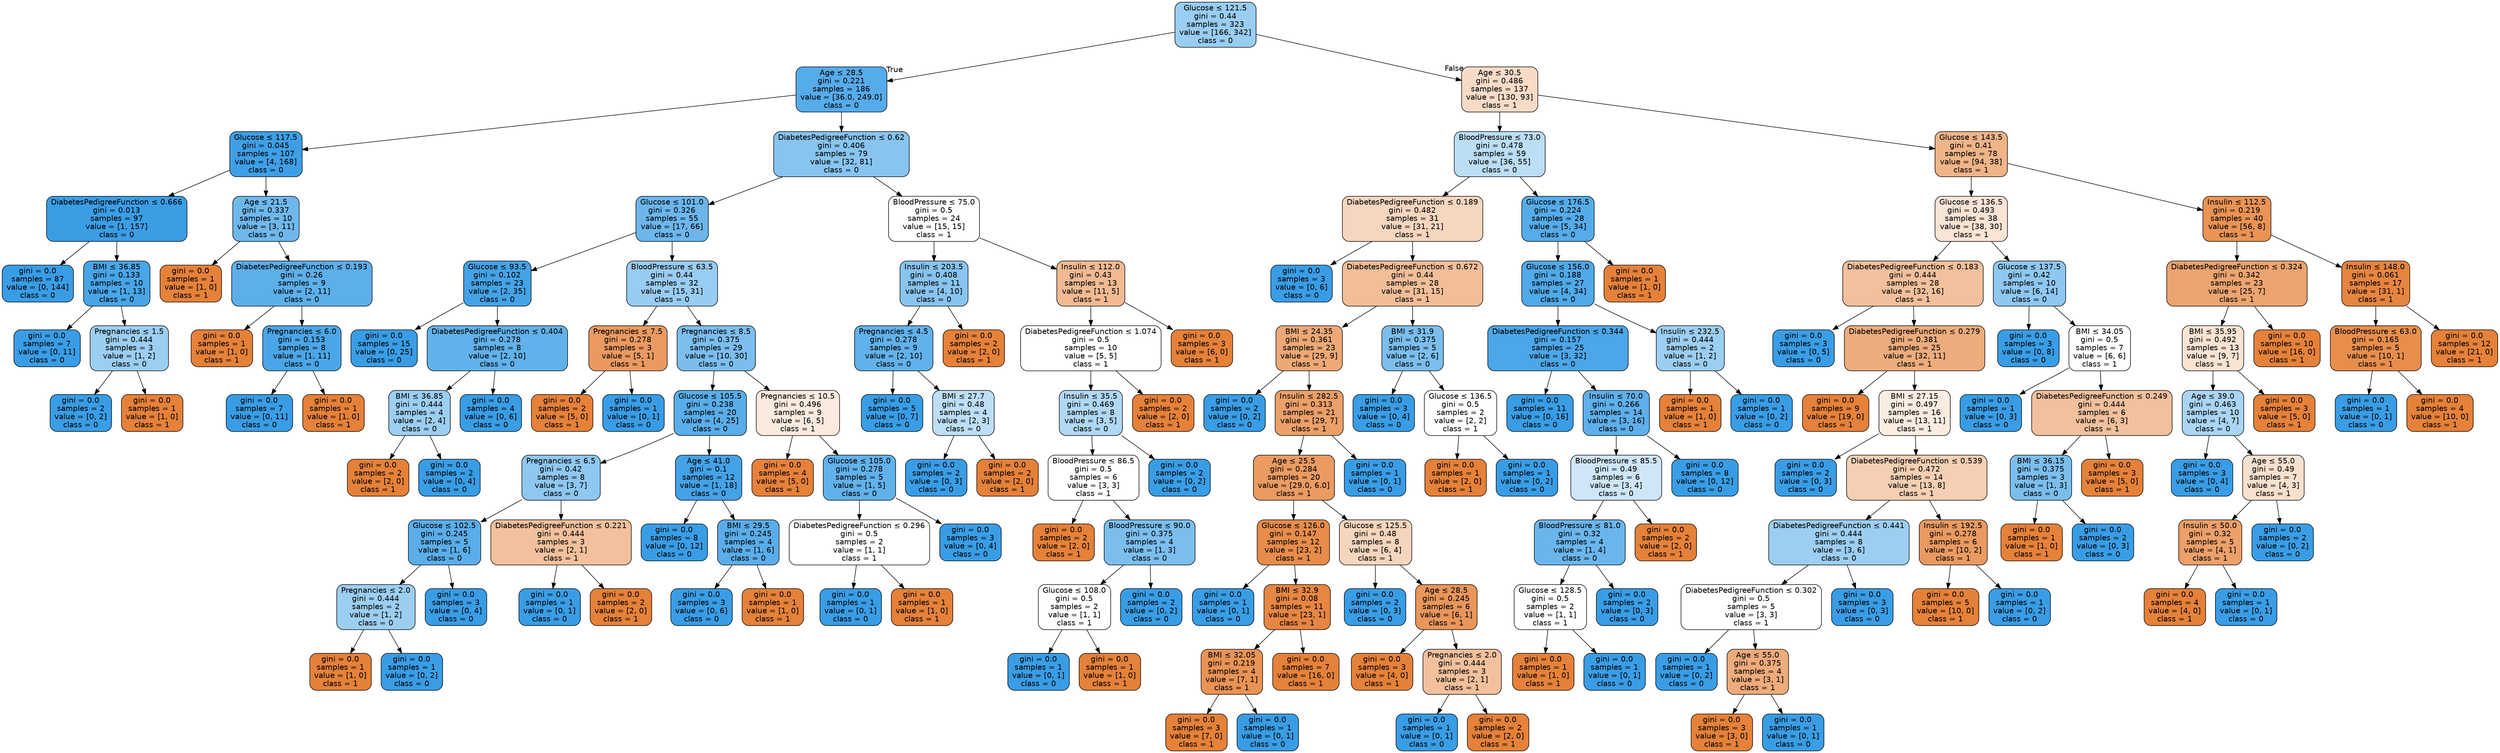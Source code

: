 digraph Tree {
node [shape=box, style="filled, rounded", color="black", fontname="helvetica"] ;
edge [fontname="helvetica"] ;
0 [label=<Glucose &le; 121.5<br/>gini = 0.44<br/>samples = 323<br/>value = [166, 342]<br/>class = 0>, fillcolor="#99cdf2"] ;
1 [label=<Age &le; 28.5<br/>gini = 0.221<br/>samples = 186<br/>value = [36.0, 249.0]<br/>class = 0>, fillcolor="#56abe9"] ;
0 -> 1 [labeldistance=2.5, labelangle=45, headlabel="True"] ;
2 [label=<Glucose &le; 117.5<br/>gini = 0.045<br/>samples = 107<br/>value = [4, 168]<br/>class = 0>, fillcolor="#3e9fe6"] ;
1 -> 2 ;
3 [label=<DiabetesPedigreeFunction &le; 0.666<br/>gini = 0.013<br/>samples = 97<br/>value = [1, 157]<br/>class = 0>, fillcolor="#3a9ee5"] ;
2 -> 3 ;
4 [label=<gini = 0.0<br/>samples = 87<br/>value = [0, 144]<br/>class = 0>, fillcolor="#399de5"] ;
3 -> 4 ;
5 [label=<BMI &le; 36.85<br/>gini = 0.133<br/>samples = 10<br/>value = [1, 13]<br/>class = 0>, fillcolor="#48a5e7"] ;
3 -> 5 ;
6 [label=<gini = 0.0<br/>samples = 7<br/>value = [0, 11]<br/>class = 0>, fillcolor="#399de5"] ;
5 -> 6 ;
7 [label=<Pregnancies &le; 1.5<br/>gini = 0.444<br/>samples = 3<br/>value = [1, 2]<br/>class = 0>, fillcolor="#9ccef2"] ;
5 -> 7 ;
8 [label=<gini = 0.0<br/>samples = 2<br/>value = [0, 2]<br/>class = 0>, fillcolor="#399de5"] ;
7 -> 8 ;
9 [label=<gini = 0.0<br/>samples = 1<br/>value = [1, 0]<br/>class = 1>, fillcolor="#e58139"] ;
7 -> 9 ;
10 [label=<Age &le; 21.5<br/>gini = 0.337<br/>samples = 10<br/>value = [3, 11]<br/>class = 0>, fillcolor="#6fb8ec"] ;
2 -> 10 ;
11 [label=<gini = 0.0<br/>samples = 1<br/>value = [1, 0]<br/>class = 1>, fillcolor="#e58139"] ;
10 -> 11 ;
12 [label=<DiabetesPedigreeFunction &le; 0.193<br/>gini = 0.26<br/>samples = 9<br/>value = [2, 11]<br/>class = 0>, fillcolor="#5dafea"] ;
10 -> 12 ;
13 [label=<gini = 0.0<br/>samples = 1<br/>value = [1, 0]<br/>class = 1>, fillcolor="#e58139"] ;
12 -> 13 ;
14 [label=<Pregnancies &le; 6.0<br/>gini = 0.153<br/>samples = 8<br/>value = [1, 11]<br/>class = 0>, fillcolor="#4ba6e7"] ;
12 -> 14 ;
15 [label=<gini = 0.0<br/>samples = 7<br/>value = [0, 11]<br/>class = 0>, fillcolor="#399de5"] ;
14 -> 15 ;
16 [label=<gini = 0.0<br/>samples = 1<br/>value = [1, 0]<br/>class = 1>, fillcolor="#e58139"] ;
14 -> 16 ;
17 [label=<DiabetesPedigreeFunction &le; 0.62<br/>gini = 0.406<br/>samples = 79<br/>value = [32, 81]<br/>class = 0>, fillcolor="#87c4ef"] ;
1 -> 17 ;
18 [label=<Glucose &le; 101.0<br/>gini = 0.326<br/>samples = 55<br/>value = [17, 66]<br/>class = 0>, fillcolor="#6cb6ec"] ;
17 -> 18 ;
19 [label=<Glucose &le; 93.5<br/>gini = 0.102<br/>samples = 23<br/>value = [2, 35]<br/>class = 0>, fillcolor="#44a3e6"] ;
18 -> 19 ;
20 [label=<gini = 0.0<br/>samples = 15<br/>value = [0, 25]<br/>class = 0>, fillcolor="#399de5"] ;
19 -> 20 ;
21 [label=<DiabetesPedigreeFunction &le; 0.404<br/>gini = 0.278<br/>samples = 8<br/>value = [2, 10]<br/>class = 0>, fillcolor="#61b1ea"] ;
19 -> 21 ;
22 [label=<BMI &le; 36.85<br/>gini = 0.444<br/>samples = 4<br/>value = [2, 4]<br/>class = 0>, fillcolor="#9ccef2"] ;
21 -> 22 ;
23 [label=<gini = 0.0<br/>samples = 2<br/>value = [2, 0]<br/>class = 1>, fillcolor="#e58139"] ;
22 -> 23 ;
24 [label=<gini = 0.0<br/>samples = 2<br/>value = [0, 4]<br/>class = 0>, fillcolor="#399de5"] ;
22 -> 24 ;
25 [label=<gini = 0.0<br/>samples = 4<br/>value = [0, 6]<br/>class = 0>, fillcolor="#399de5"] ;
21 -> 25 ;
26 [label=<BloodPressure &le; 63.5<br/>gini = 0.44<br/>samples = 32<br/>value = [15, 31]<br/>class = 0>, fillcolor="#99ccf2"] ;
18 -> 26 ;
27 [label=<Pregnancies &le; 7.5<br/>gini = 0.278<br/>samples = 3<br/>value = [5, 1]<br/>class = 1>, fillcolor="#ea9a61"] ;
26 -> 27 ;
28 [label=<gini = 0.0<br/>samples = 2<br/>value = [5, 0]<br/>class = 1>, fillcolor="#e58139"] ;
27 -> 28 ;
29 [label=<gini = 0.0<br/>samples = 1<br/>value = [0, 1]<br/>class = 0>, fillcolor="#399de5"] ;
27 -> 29 ;
30 [label=<Pregnancies &le; 8.5<br/>gini = 0.375<br/>samples = 29<br/>value = [10, 30]<br/>class = 0>, fillcolor="#7bbeee"] ;
26 -> 30 ;
31 [label=<Glucose &le; 105.5<br/>gini = 0.238<br/>samples = 20<br/>value = [4, 25]<br/>class = 0>, fillcolor="#59ade9"] ;
30 -> 31 ;
32 [label=<Pregnancies &le; 6.5<br/>gini = 0.42<br/>samples = 8<br/>value = [3, 7]<br/>class = 0>, fillcolor="#8ec7f0"] ;
31 -> 32 ;
33 [label=<Glucose &le; 102.5<br/>gini = 0.245<br/>samples = 5<br/>value = [1, 6]<br/>class = 0>, fillcolor="#5aade9"] ;
32 -> 33 ;
34 [label=<Pregnancies &le; 2.0<br/>gini = 0.444<br/>samples = 2<br/>value = [1, 2]<br/>class = 0>, fillcolor="#9ccef2"] ;
33 -> 34 ;
35 [label=<gini = 0.0<br/>samples = 1<br/>value = [1, 0]<br/>class = 1>, fillcolor="#e58139"] ;
34 -> 35 ;
36 [label=<gini = 0.0<br/>samples = 1<br/>value = [0, 2]<br/>class = 0>, fillcolor="#399de5"] ;
34 -> 36 ;
37 [label=<gini = 0.0<br/>samples = 3<br/>value = [0, 4]<br/>class = 0>, fillcolor="#399de5"] ;
33 -> 37 ;
38 [label=<DiabetesPedigreeFunction &le; 0.221<br/>gini = 0.444<br/>samples = 3<br/>value = [2, 1]<br/>class = 1>, fillcolor="#f2c09c"] ;
32 -> 38 ;
39 [label=<gini = 0.0<br/>samples = 1<br/>value = [0, 1]<br/>class = 0>, fillcolor="#399de5"] ;
38 -> 39 ;
40 [label=<gini = 0.0<br/>samples = 2<br/>value = [2, 0]<br/>class = 1>, fillcolor="#e58139"] ;
38 -> 40 ;
41 [label=<Age &le; 41.0<br/>gini = 0.1<br/>samples = 12<br/>value = [1, 18]<br/>class = 0>, fillcolor="#44a2e6"] ;
31 -> 41 ;
42 [label=<gini = 0.0<br/>samples = 8<br/>value = [0, 12]<br/>class = 0>, fillcolor="#399de5"] ;
41 -> 42 ;
43 [label=<BMI &le; 29.5<br/>gini = 0.245<br/>samples = 4<br/>value = [1, 6]<br/>class = 0>, fillcolor="#5aade9"] ;
41 -> 43 ;
44 [label=<gini = 0.0<br/>samples = 3<br/>value = [0, 6]<br/>class = 0>, fillcolor="#399de5"] ;
43 -> 44 ;
45 [label=<gini = 0.0<br/>samples = 1<br/>value = [1, 0]<br/>class = 1>, fillcolor="#e58139"] ;
43 -> 45 ;
46 [label=<Pregnancies &le; 10.5<br/>gini = 0.496<br/>samples = 9<br/>value = [6, 5]<br/>class = 1>, fillcolor="#fbeade"] ;
30 -> 46 ;
47 [label=<gini = 0.0<br/>samples = 4<br/>value = [5, 0]<br/>class = 1>, fillcolor="#e58139"] ;
46 -> 47 ;
48 [label=<Glucose &le; 105.0<br/>gini = 0.278<br/>samples = 5<br/>value = [1, 5]<br/>class = 0>, fillcolor="#61b1ea"] ;
46 -> 48 ;
49 [label=<DiabetesPedigreeFunction &le; 0.296<br/>gini = 0.5<br/>samples = 2<br/>value = [1, 1]<br/>class = 1>, fillcolor="#ffffff"] ;
48 -> 49 ;
50 [label=<gini = 0.0<br/>samples = 1<br/>value = [0, 1]<br/>class = 0>, fillcolor="#399de5"] ;
49 -> 50 ;
51 [label=<gini = 0.0<br/>samples = 1<br/>value = [1, 0]<br/>class = 1>, fillcolor="#e58139"] ;
49 -> 51 ;
52 [label=<gini = 0.0<br/>samples = 3<br/>value = [0, 4]<br/>class = 0>, fillcolor="#399de5"] ;
48 -> 52 ;
53 [label=<BloodPressure &le; 75.0<br/>gini = 0.5<br/>samples = 24<br/>value = [15, 15]<br/>class = 1>, fillcolor="#ffffff"] ;
17 -> 53 ;
54 [label=<Insulin &le; 203.5<br/>gini = 0.408<br/>samples = 11<br/>value = [4, 10]<br/>class = 0>, fillcolor="#88c4ef"] ;
53 -> 54 ;
55 [label=<Pregnancies &le; 4.5<br/>gini = 0.278<br/>samples = 9<br/>value = [2, 10]<br/>class = 0>, fillcolor="#61b1ea"] ;
54 -> 55 ;
56 [label=<gini = 0.0<br/>samples = 5<br/>value = [0, 7]<br/>class = 0>, fillcolor="#399de5"] ;
55 -> 56 ;
57 [label=<BMI &le; 27.7<br/>gini = 0.48<br/>samples = 4<br/>value = [2, 3]<br/>class = 0>, fillcolor="#bddef6"] ;
55 -> 57 ;
58 [label=<gini = 0.0<br/>samples = 2<br/>value = [0, 3]<br/>class = 0>, fillcolor="#399de5"] ;
57 -> 58 ;
59 [label=<gini = 0.0<br/>samples = 2<br/>value = [2, 0]<br/>class = 1>, fillcolor="#e58139"] ;
57 -> 59 ;
60 [label=<gini = 0.0<br/>samples = 2<br/>value = [2, 0]<br/>class = 1>, fillcolor="#e58139"] ;
54 -> 60 ;
61 [label=<Insulin &le; 112.0<br/>gini = 0.43<br/>samples = 13<br/>value = [11, 5]<br/>class = 1>, fillcolor="#f1ba93"] ;
53 -> 61 ;
62 [label=<DiabetesPedigreeFunction &le; 1.074<br/>gini = 0.5<br/>samples = 10<br/>value = [5, 5]<br/>class = 1>, fillcolor="#ffffff"] ;
61 -> 62 ;
63 [label=<Insulin &le; 35.5<br/>gini = 0.469<br/>samples = 8<br/>value = [3, 5]<br/>class = 0>, fillcolor="#b0d8f5"] ;
62 -> 63 ;
64 [label=<BloodPressure &le; 86.5<br/>gini = 0.5<br/>samples = 6<br/>value = [3, 3]<br/>class = 1>, fillcolor="#ffffff"] ;
63 -> 64 ;
65 [label=<gini = 0.0<br/>samples = 2<br/>value = [2, 0]<br/>class = 1>, fillcolor="#e58139"] ;
64 -> 65 ;
66 [label=<BloodPressure &le; 90.0<br/>gini = 0.375<br/>samples = 4<br/>value = [1, 3]<br/>class = 0>, fillcolor="#7bbeee"] ;
64 -> 66 ;
67 [label=<Glucose &le; 108.0<br/>gini = 0.5<br/>samples = 2<br/>value = [1, 1]<br/>class = 1>, fillcolor="#ffffff"] ;
66 -> 67 ;
68 [label=<gini = 0.0<br/>samples = 1<br/>value = [0, 1]<br/>class = 0>, fillcolor="#399de5"] ;
67 -> 68 ;
69 [label=<gini = 0.0<br/>samples = 1<br/>value = [1, 0]<br/>class = 1>, fillcolor="#e58139"] ;
67 -> 69 ;
70 [label=<gini = 0.0<br/>samples = 2<br/>value = [0, 2]<br/>class = 0>, fillcolor="#399de5"] ;
66 -> 70 ;
71 [label=<gini = 0.0<br/>samples = 2<br/>value = [0, 2]<br/>class = 0>, fillcolor="#399de5"] ;
63 -> 71 ;
72 [label=<gini = 0.0<br/>samples = 2<br/>value = [2, 0]<br/>class = 1>, fillcolor="#e58139"] ;
62 -> 72 ;
73 [label=<gini = 0.0<br/>samples = 3<br/>value = [6, 0]<br/>class = 1>, fillcolor="#e58139"] ;
61 -> 73 ;
74 [label=<Age &le; 30.5<br/>gini = 0.486<br/>samples = 137<br/>value = [130, 93]<br/>class = 1>, fillcolor="#f8dbc7"] ;
0 -> 74 [labeldistance=2.5, labelangle=-45, headlabel="False"] ;
75 [label=<BloodPressure &le; 73.0<br/>gini = 0.478<br/>samples = 59<br/>value = [36, 55]<br/>class = 0>, fillcolor="#bbddf6"] ;
74 -> 75 ;
76 [label=<DiabetesPedigreeFunction &le; 0.189<br/>gini = 0.482<br/>samples = 31<br/>value = [31, 21]<br/>class = 1>, fillcolor="#f7d6bf"] ;
75 -> 76 ;
77 [label=<gini = 0.0<br/>samples = 3<br/>value = [0, 6]<br/>class = 0>, fillcolor="#399de5"] ;
76 -> 77 ;
78 [label=<DiabetesPedigreeFunction &le; 0.672<br/>gini = 0.44<br/>samples = 28<br/>value = [31, 15]<br/>class = 1>, fillcolor="#f2be99"] ;
76 -> 78 ;
79 [label=<BMI &le; 24.35<br/>gini = 0.361<br/>samples = 23<br/>value = [29, 9]<br/>class = 1>, fillcolor="#eda876"] ;
78 -> 79 ;
80 [label=<gini = 0.0<br/>samples = 2<br/>value = [0, 2]<br/>class = 0>, fillcolor="#399de5"] ;
79 -> 80 ;
81 [label=<Insulin &le; 282.5<br/>gini = 0.313<br/>samples = 21<br/>value = [29, 7]<br/>class = 1>, fillcolor="#eb9f69"] ;
79 -> 81 ;
82 [label=<Age &le; 25.5<br/>gini = 0.284<br/>samples = 20<br/>value = [29.0, 6.0]<br/>class = 1>, fillcolor="#ea9b62"] ;
81 -> 82 ;
83 [label=<Glucose &le; 126.0<br/>gini = 0.147<br/>samples = 12<br/>value = [23, 2]<br/>class = 1>, fillcolor="#e78c4a"] ;
82 -> 83 ;
84 [label=<gini = 0.0<br/>samples = 1<br/>value = [0, 1]<br/>class = 0>, fillcolor="#399de5"] ;
83 -> 84 ;
85 [label=<BMI &le; 32.9<br/>gini = 0.08<br/>samples = 11<br/>value = [23, 1]<br/>class = 1>, fillcolor="#e68642"] ;
83 -> 85 ;
86 [label=<BMI &le; 32.05<br/>gini = 0.219<br/>samples = 4<br/>value = [7, 1]<br/>class = 1>, fillcolor="#e99355"] ;
85 -> 86 ;
87 [label=<gini = 0.0<br/>samples = 3<br/>value = [7, 0]<br/>class = 1>, fillcolor="#e58139"] ;
86 -> 87 ;
88 [label=<gini = 0.0<br/>samples = 1<br/>value = [0, 1]<br/>class = 0>, fillcolor="#399de5"] ;
86 -> 88 ;
89 [label=<gini = 0.0<br/>samples = 7<br/>value = [16, 0]<br/>class = 1>, fillcolor="#e58139"] ;
85 -> 89 ;
90 [label=<Glucose &le; 125.5<br/>gini = 0.48<br/>samples = 8<br/>value = [6, 4]<br/>class = 1>, fillcolor="#f6d5bd"] ;
82 -> 90 ;
91 [label=<gini = 0.0<br/>samples = 2<br/>value = [0, 3]<br/>class = 0>, fillcolor="#399de5"] ;
90 -> 91 ;
92 [label=<Age &le; 28.5<br/>gini = 0.245<br/>samples = 6<br/>value = [6, 1]<br/>class = 1>, fillcolor="#e9965a"] ;
90 -> 92 ;
93 [label=<gini = 0.0<br/>samples = 3<br/>value = [4, 0]<br/>class = 1>, fillcolor="#e58139"] ;
92 -> 93 ;
94 [label=<Pregnancies &le; 2.0<br/>gini = 0.444<br/>samples = 3<br/>value = [2, 1]<br/>class = 1>, fillcolor="#f2c09c"] ;
92 -> 94 ;
95 [label=<gini = 0.0<br/>samples = 1<br/>value = [0, 1]<br/>class = 0>, fillcolor="#399de5"] ;
94 -> 95 ;
96 [label=<gini = 0.0<br/>samples = 2<br/>value = [2, 0]<br/>class = 1>, fillcolor="#e58139"] ;
94 -> 96 ;
97 [label=<gini = 0.0<br/>samples = 1<br/>value = [0, 1]<br/>class = 0>, fillcolor="#399de5"] ;
81 -> 97 ;
98 [label=<BMI &le; 31.9<br/>gini = 0.375<br/>samples = 5<br/>value = [2, 6]<br/>class = 0>, fillcolor="#7bbeee"] ;
78 -> 98 ;
99 [label=<gini = 0.0<br/>samples = 3<br/>value = [0, 4]<br/>class = 0>, fillcolor="#399de5"] ;
98 -> 99 ;
100 [label=<Glucose &le; 136.5<br/>gini = 0.5<br/>samples = 2<br/>value = [2, 2]<br/>class = 1>, fillcolor="#ffffff"] ;
98 -> 100 ;
101 [label=<gini = 0.0<br/>samples = 1<br/>value = [2, 0]<br/>class = 1>, fillcolor="#e58139"] ;
100 -> 101 ;
102 [label=<gini = 0.0<br/>samples = 1<br/>value = [0, 2]<br/>class = 0>, fillcolor="#399de5"] ;
100 -> 102 ;
103 [label=<Glucose &le; 176.5<br/>gini = 0.224<br/>samples = 28<br/>value = [5, 34]<br/>class = 0>, fillcolor="#56abe9"] ;
75 -> 103 ;
104 [label=<Glucose &le; 156.0<br/>gini = 0.188<br/>samples = 27<br/>value = [4, 34]<br/>class = 0>, fillcolor="#50a9e8"] ;
103 -> 104 ;
105 [label=<DiabetesPedigreeFunction &le; 0.344<br/>gini = 0.157<br/>samples = 25<br/>value = [3, 32]<br/>class = 0>, fillcolor="#4ca6e7"] ;
104 -> 105 ;
106 [label=<gini = 0.0<br/>samples = 11<br/>value = [0, 16]<br/>class = 0>, fillcolor="#399de5"] ;
105 -> 106 ;
107 [label=<Insulin &le; 70.0<br/>gini = 0.266<br/>samples = 14<br/>value = [3, 16]<br/>class = 0>, fillcolor="#5eafea"] ;
105 -> 107 ;
108 [label=<BloodPressure &le; 85.5<br/>gini = 0.49<br/>samples = 6<br/>value = [3, 4]<br/>class = 0>, fillcolor="#cee6f8"] ;
107 -> 108 ;
109 [label=<BloodPressure &le; 81.0<br/>gini = 0.32<br/>samples = 4<br/>value = [1, 4]<br/>class = 0>, fillcolor="#6ab6ec"] ;
108 -> 109 ;
110 [label=<Glucose &le; 128.5<br/>gini = 0.5<br/>samples = 2<br/>value = [1, 1]<br/>class = 1>, fillcolor="#ffffff"] ;
109 -> 110 ;
111 [label=<gini = 0.0<br/>samples = 1<br/>value = [1, 0]<br/>class = 1>, fillcolor="#e58139"] ;
110 -> 111 ;
112 [label=<gini = 0.0<br/>samples = 1<br/>value = [0, 1]<br/>class = 0>, fillcolor="#399de5"] ;
110 -> 112 ;
113 [label=<gini = 0.0<br/>samples = 2<br/>value = [0, 3]<br/>class = 0>, fillcolor="#399de5"] ;
109 -> 113 ;
114 [label=<gini = 0.0<br/>samples = 2<br/>value = [2, 0]<br/>class = 1>, fillcolor="#e58139"] ;
108 -> 114 ;
115 [label=<gini = 0.0<br/>samples = 8<br/>value = [0, 12]<br/>class = 0>, fillcolor="#399de5"] ;
107 -> 115 ;
116 [label=<Insulin &le; 232.5<br/>gini = 0.444<br/>samples = 2<br/>value = [1, 2]<br/>class = 0>, fillcolor="#9ccef2"] ;
104 -> 116 ;
117 [label=<gini = 0.0<br/>samples = 1<br/>value = [1, 0]<br/>class = 1>, fillcolor="#e58139"] ;
116 -> 117 ;
118 [label=<gini = 0.0<br/>samples = 1<br/>value = [0, 2]<br/>class = 0>, fillcolor="#399de5"] ;
116 -> 118 ;
119 [label=<gini = 0.0<br/>samples = 1<br/>value = [1, 0]<br/>class = 1>, fillcolor="#e58139"] ;
103 -> 119 ;
120 [label=<Glucose &le; 143.5<br/>gini = 0.41<br/>samples = 78<br/>value = [94, 38]<br/>class = 1>, fillcolor="#f0b489"] ;
74 -> 120 ;
121 [label=<Glucose &le; 136.5<br/>gini = 0.493<br/>samples = 38<br/>value = [38, 30]<br/>class = 1>, fillcolor="#fae4d5"] ;
120 -> 121 ;
122 [label=<DiabetesPedigreeFunction &le; 0.183<br/>gini = 0.444<br/>samples = 28<br/>value = [32, 16]<br/>class = 1>, fillcolor="#f2c09c"] ;
121 -> 122 ;
123 [label=<gini = 0.0<br/>samples = 3<br/>value = [0, 5]<br/>class = 0>, fillcolor="#399de5"] ;
122 -> 123 ;
124 [label=<DiabetesPedigreeFunction &le; 0.279<br/>gini = 0.381<br/>samples = 25<br/>value = [32, 11]<br/>class = 1>, fillcolor="#eeac7d"] ;
122 -> 124 ;
125 [label=<gini = 0.0<br/>samples = 9<br/>value = [19, 0]<br/>class = 1>, fillcolor="#e58139"] ;
124 -> 125 ;
126 [label=<BMI &le; 27.15<br/>gini = 0.497<br/>samples = 16<br/>value = [13, 11]<br/>class = 1>, fillcolor="#fbece1"] ;
124 -> 126 ;
127 [label=<gini = 0.0<br/>samples = 2<br/>value = [0, 3]<br/>class = 0>, fillcolor="#399de5"] ;
126 -> 127 ;
128 [label=<DiabetesPedigreeFunction &le; 0.539<br/>gini = 0.472<br/>samples = 14<br/>value = [13, 8]<br/>class = 1>, fillcolor="#f5cfb3"] ;
126 -> 128 ;
129 [label=<DiabetesPedigreeFunction &le; 0.441<br/>gini = 0.444<br/>samples = 8<br/>value = [3, 6]<br/>class = 0>, fillcolor="#9ccef2"] ;
128 -> 129 ;
130 [label=<DiabetesPedigreeFunction &le; 0.302<br/>gini = 0.5<br/>samples = 5<br/>value = [3, 3]<br/>class = 1>, fillcolor="#ffffff"] ;
129 -> 130 ;
131 [label=<gini = 0.0<br/>samples = 1<br/>value = [0, 2]<br/>class = 0>, fillcolor="#399de5"] ;
130 -> 131 ;
132 [label=<Age &le; 55.0<br/>gini = 0.375<br/>samples = 4<br/>value = [3, 1]<br/>class = 1>, fillcolor="#eeab7b"] ;
130 -> 132 ;
133 [label=<gini = 0.0<br/>samples = 3<br/>value = [3, 0]<br/>class = 1>, fillcolor="#e58139"] ;
132 -> 133 ;
134 [label=<gini = 0.0<br/>samples = 1<br/>value = [0, 1]<br/>class = 0>, fillcolor="#399de5"] ;
132 -> 134 ;
135 [label=<gini = 0.0<br/>samples = 3<br/>value = [0, 3]<br/>class = 0>, fillcolor="#399de5"] ;
129 -> 135 ;
136 [label=<Insulin &le; 192.5<br/>gini = 0.278<br/>samples = 6<br/>value = [10, 2]<br/>class = 1>, fillcolor="#ea9a61"] ;
128 -> 136 ;
137 [label=<gini = 0.0<br/>samples = 5<br/>value = [10, 0]<br/>class = 1>, fillcolor="#e58139"] ;
136 -> 137 ;
138 [label=<gini = 0.0<br/>samples = 1<br/>value = [0, 2]<br/>class = 0>, fillcolor="#399de5"] ;
136 -> 138 ;
139 [label=<Glucose &le; 137.5<br/>gini = 0.42<br/>samples = 10<br/>value = [6, 14]<br/>class = 0>, fillcolor="#8ec7f0"] ;
121 -> 139 ;
140 [label=<gini = 0.0<br/>samples = 3<br/>value = [0, 8]<br/>class = 0>, fillcolor="#399de5"] ;
139 -> 140 ;
141 [label=<BMI &le; 34.05<br/>gini = 0.5<br/>samples = 7<br/>value = [6, 6]<br/>class = 1>, fillcolor="#ffffff"] ;
139 -> 141 ;
142 [label=<gini = 0.0<br/>samples = 1<br/>value = [0, 3]<br/>class = 0>, fillcolor="#399de5"] ;
141 -> 142 ;
143 [label=<DiabetesPedigreeFunction &le; 0.249<br/>gini = 0.444<br/>samples = 6<br/>value = [6, 3]<br/>class = 1>, fillcolor="#f2c09c"] ;
141 -> 143 ;
144 [label=<BMI &le; 36.15<br/>gini = 0.375<br/>samples = 3<br/>value = [1, 3]<br/>class = 0>, fillcolor="#7bbeee"] ;
143 -> 144 ;
145 [label=<gini = 0.0<br/>samples = 1<br/>value = [1, 0]<br/>class = 1>, fillcolor="#e58139"] ;
144 -> 145 ;
146 [label=<gini = 0.0<br/>samples = 2<br/>value = [0, 3]<br/>class = 0>, fillcolor="#399de5"] ;
144 -> 146 ;
147 [label=<gini = 0.0<br/>samples = 3<br/>value = [5, 0]<br/>class = 1>, fillcolor="#e58139"] ;
143 -> 147 ;
148 [label=<Insulin &le; 112.5<br/>gini = 0.219<br/>samples = 40<br/>value = [56, 8]<br/>class = 1>, fillcolor="#e99355"] ;
120 -> 148 ;
149 [label=<DiabetesPedigreeFunction &le; 0.324<br/>gini = 0.342<br/>samples = 23<br/>value = [25, 7]<br/>class = 1>, fillcolor="#eca470"] ;
148 -> 149 ;
150 [label=<BMI &le; 35.95<br/>gini = 0.492<br/>samples = 13<br/>value = [9, 7]<br/>class = 1>, fillcolor="#f9e3d3"] ;
149 -> 150 ;
151 [label=<Age &le; 39.0<br/>gini = 0.463<br/>samples = 10<br/>value = [4, 7]<br/>class = 0>, fillcolor="#aad5f4"] ;
150 -> 151 ;
152 [label=<gini = 0.0<br/>samples = 3<br/>value = [0, 4]<br/>class = 0>, fillcolor="#399de5"] ;
151 -> 152 ;
153 [label=<Age &le; 55.0<br/>gini = 0.49<br/>samples = 7<br/>value = [4, 3]<br/>class = 1>, fillcolor="#f8e0ce"] ;
151 -> 153 ;
154 [label=<Insulin &le; 50.0<br/>gini = 0.32<br/>samples = 5<br/>value = [4, 1]<br/>class = 1>, fillcolor="#eca06a"] ;
153 -> 154 ;
155 [label=<gini = 0.0<br/>samples = 4<br/>value = [4, 0]<br/>class = 1>, fillcolor="#e58139"] ;
154 -> 155 ;
156 [label=<gini = 0.0<br/>samples = 1<br/>value = [0, 1]<br/>class = 0>, fillcolor="#399de5"] ;
154 -> 156 ;
157 [label=<gini = 0.0<br/>samples = 2<br/>value = [0, 2]<br/>class = 0>, fillcolor="#399de5"] ;
153 -> 157 ;
158 [label=<gini = 0.0<br/>samples = 3<br/>value = [5, 0]<br/>class = 1>, fillcolor="#e58139"] ;
150 -> 158 ;
159 [label=<gini = 0.0<br/>samples = 10<br/>value = [16, 0]<br/>class = 1>, fillcolor="#e58139"] ;
149 -> 159 ;
160 [label=<Insulin &le; 148.0<br/>gini = 0.061<br/>samples = 17<br/>value = [31, 1]<br/>class = 1>, fillcolor="#e6853f"] ;
148 -> 160 ;
161 [label=<BloodPressure &le; 63.0<br/>gini = 0.165<br/>samples = 5<br/>value = [10, 1]<br/>class = 1>, fillcolor="#e88e4d"] ;
160 -> 161 ;
162 [label=<gini = 0.0<br/>samples = 1<br/>value = [0, 1]<br/>class = 0>, fillcolor="#399de5"] ;
161 -> 162 ;
163 [label=<gini = 0.0<br/>samples = 4<br/>value = [10, 0]<br/>class = 1>, fillcolor="#e58139"] ;
161 -> 163 ;
164 [label=<gini = 0.0<br/>samples = 12<br/>value = [21, 0]<br/>class = 1>, fillcolor="#e58139"] ;
160 -> 164 ;
}